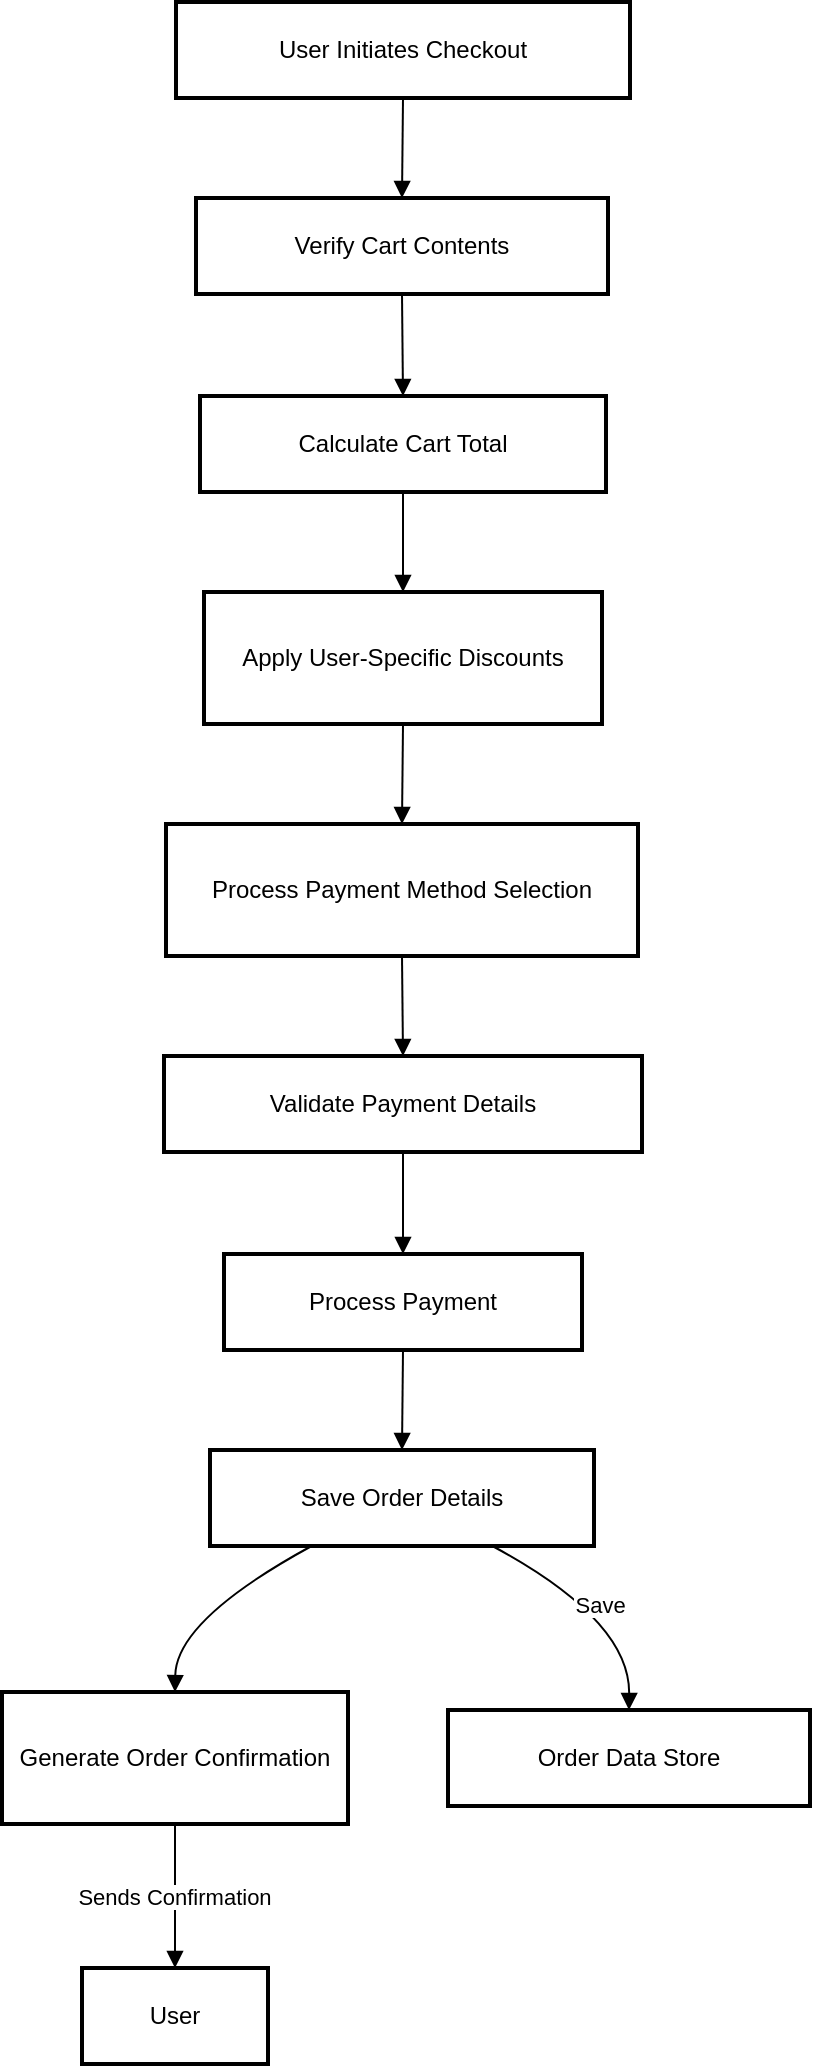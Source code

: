 <mxfile version="24.8.4">
  <diagram name="Page-1" id="qGc0IayNZjxI3vwglkpV">
    <mxGraphModel dx="1431" dy="807" grid="1" gridSize="10" guides="1" tooltips="1" connect="1" arrows="1" fold="1" page="1" pageScale="1" pageWidth="850" pageHeight="1100" math="0" shadow="0">
      <root>
        <mxCell id="0" />
        <mxCell id="1" parent="0" />
        <mxCell id="GbU6guju4dkRqSc4AEx3-1" value="User Initiates Checkout" style="whiteSpace=wrap;strokeWidth=2;" vertex="1" parent="1">
          <mxGeometry x="107" y="20" width="227" height="48" as="geometry" />
        </mxCell>
        <mxCell id="GbU6guju4dkRqSc4AEx3-2" value="Verify Cart Contents" style="whiteSpace=wrap;strokeWidth=2;" vertex="1" parent="1">
          <mxGeometry x="117" y="118" width="206" height="48" as="geometry" />
        </mxCell>
        <mxCell id="GbU6guju4dkRqSc4AEx3-3" value="Calculate Cart Total" style="whiteSpace=wrap;strokeWidth=2;" vertex="1" parent="1">
          <mxGeometry x="119" y="217" width="203" height="48" as="geometry" />
        </mxCell>
        <mxCell id="GbU6guju4dkRqSc4AEx3-4" value="Apply User-Specific Discounts" style="whiteSpace=wrap;strokeWidth=2;" vertex="1" parent="1">
          <mxGeometry x="121" y="315" width="199" height="66" as="geometry" />
        </mxCell>
        <mxCell id="GbU6guju4dkRqSc4AEx3-5" value="Process Payment Method Selection" style="whiteSpace=wrap;strokeWidth=2;" vertex="1" parent="1">
          <mxGeometry x="102" y="431" width="236" height="66" as="geometry" />
        </mxCell>
        <mxCell id="GbU6guju4dkRqSc4AEx3-6" value="Validate Payment Details" style="whiteSpace=wrap;strokeWidth=2;" vertex="1" parent="1">
          <mxGeometry x="101" y="547" width="239" height="48" as="geometry" />
        </mxCell>
        <mxCell id="GbU6guju4dkRqSc4AEx3-7" value="Process Payment" style="whiteSpace=wrap;strokeWidth=2;" vertex="1" parent="1">
          <mxGeometry x="131" y="646" width="179" height="48" as="geometry" />
        </mxCell>
        <mxCell id="GbU6guju4dkRqSc4AEx3-8" value="Save Order Details" style="whiteSpace=wrap;strokeWidth=2;" vertex="1" parent="1">
          <mxGeometry x="124" y="744" width="192" height="48" as="geometry" />
        </mxCell>
        <mxCell id="GbU6guju4dkRqSc4AEx3-9" value="Generate Order Confirmation" style="whiteSpace=wrap;strokeWidth=2;" vertex="1" parent="1">
          <mxGeometry x="20" y="865" width="173" height="66" as="geometry" />
        </mxCell>
        <mxCell id="GbU6guju4dkRqSc4AEx3-10" value="User" style="whiteSpace=wrap;strokeWidth=2;" vertex="1" parent="1">
          <mxGeometry x="60" y="1003" width="93" height="48" as="geometry" />
        </mxCell>
        <mxCell id="GbU6guju4dkRqSc4AEx3-11" value="Order Data Store" style="whiteSpace=wrap;strokeWidth=2;" vertex="1" parent="1">
          <mxGeometry x="243" y="874" width="181" height="48" as="geometry" />
        </mxCell>
        <mxCell id="GbU6guju4dkRqSc4AEx3-12" value="" style="curved=1;startArrow=none;endArrow=block;exitX=0.5;exitY=1.01;entryX=0.5;entryY=0.01;rounded=0;" edge="1" parent="1" source="GbU6guju4dkRqSc4AEx3-1" target="GbU6guju4dkRqSc4AEx3-2">
          <mxGeometry relative="1" as="geometry">
            <Array as="points" />
          </mxGeometry>
        </mxCell>
        <mxCell id="GbU6guju4dkRqSc4AEx3-13" value="" style="curved=1;startArrow=none;endArrow=block;exitX=0.5;exitY=1.02;entryX=0.5;entryY=0;rounded=0;" edge="1" parent="1" source="GbU6guju4dkRqSc4AEx3-2" target="GbU6guju4dkRqSc4AEx3-3">
          <mxGeometry relative="1" as="geometry">
            <Array as="points" />
          </mxGeometry>
        </mxCell>
        <mxCell id="GbU6guju4dkRqSc4AEx3-14" value="" style="curved=1;startArrow=none;endArrow=block;exitX=0.5;exitY=1;entryX=0.5;entryY=0;rounded=0;" edge="1" parent="1" source="GbU6guju4dkRqSc4AEx3-3" target="GbU6guju4dkRqSc4AEx3-4">
          <mxGeometry relative="1" as="geometry">
            <Array as="points" />
          </mxGeometry>
        </mxCell>
        <mxCell id="GbU6guju4dkRqSc4AEx3-15" value="" style="curved=1;startArrow=none;endArrow=block;exitX=0.5;exitY=1;entryX=0.5;entryY=0;rounded=0;" edge="1" parent="1" source="GbU6guju4dkRqSc4AEx3-4" target="GbU6guju4dkRqSc4AEx3-5">
          <mxGeometry relative="1" as="geometry">
            <Array as="points" />
          </mxGeometry>
        </mxCell>
        <mxCell id="GbU6guju4dkRqSc4AEx3-16" value="" style="curved=1;startArrow=none;endArrow=block;exitX=0.5;exitY=1;entryX=0.5;entryY=0;rounded=0;" edge="1" parent="1" source="GbU6guju4dkRqSc4AEx3-5" target="GbU6guju4dkRqSc4AEx3-6">
          <mxGeometry relative="1" as="geometry">
            <Array as="points" />
          </mxGeometry>
        </mxCell>
        <mxCell id="GbU6guju4dkRqSc4AEx3-17" value="" style="curved=1;startArrow=none;endArrow=block;exitX=0.5;exitY=1.01;entryX=0.5;entryY=-0.01;rounded=0;" edge="1" parent="1" source="GbU6guju4dkRqSc4AEx3-6" target="GbU6guju4dkRqSc4AEx3-7">
          <mxGeometry relative="1" as="geometry">
            <Array as="points" />
          </mxGeometry>
        </mxCell>
        <mxCell id="GbU6guju4dkRqSc4AEx3-18" value="" style="curved=1;startArrow=none;endArrow=block;exitX=0.5;exitY=1;entryX=0.5;entryY=0;rounded=0;" edge="1" parent="1" source="GbU6guju4dkRqSc4AEx3-7" target="GbU6guju4dkRqSc4AEx3-8">
          <mxGeometry relative="1" as="geometry">
            <Array as="points" />
          </mxGeometry>
        </mxCell>
        <mxCell id="GbU6guju4dkRqSc4AEx3-19" value="" style="curved=1;startArrow=none;endArrow=block;exitX=0.26;exitY=1.01;entryX=0.5;entryY=0;rounded=0;" edge="1" parent="1" source="GbU6guju4dkRqSc4AEx3-8" target="GbU6guju4dkRqSc4AEx3-9">
          <mxGeometry relative="1" as="geometry">
            <Array as="points">
              <mxPoint x="107" y="829" />
            </Array>
          </mxGeometry>
        </mxCell>
        <mxCell id="GbU6guju4dkRqSc4AEx3-20" value="Sends Confirmation" style="curved=1;startArrow=none;endArrow=block;exitX=0.5;exitY=1;entryX=0.5;entryY=0;rounded=0;" edge="1" parent="1" source="GbU6guju4dkRqSc4AEx3-9" target="GbU6guju4dkRqSc4AEx3-10">
          <mxGeometry relative="1" as="geometry">
            <Array as="points" />
          </mxGeometry>
        </mxCell>
        <mxCell id="GbU6guju4dkRqSc4AEx3-21" value="Save" style="curved=1;startArrow=none;endArrow=block;exitX=0.74;exitY=1.01;entryX=0.5;entryY=-0.01;rounded=0;" edge="1" parent="1" source="GbU6guju4dkRqSc4AEx3-8" target="GbU6guju4dkRqSc4AEx3-11">
          <mxGeometry relative="1" as="geometry">
            <Array as="points">
              <mxPoint x="334" y="829" />
            </Array>
          </mxGeometry>
        </mxCell>
      </root>
    </mxGraphModel>
  </diagram>
</mxfile>
